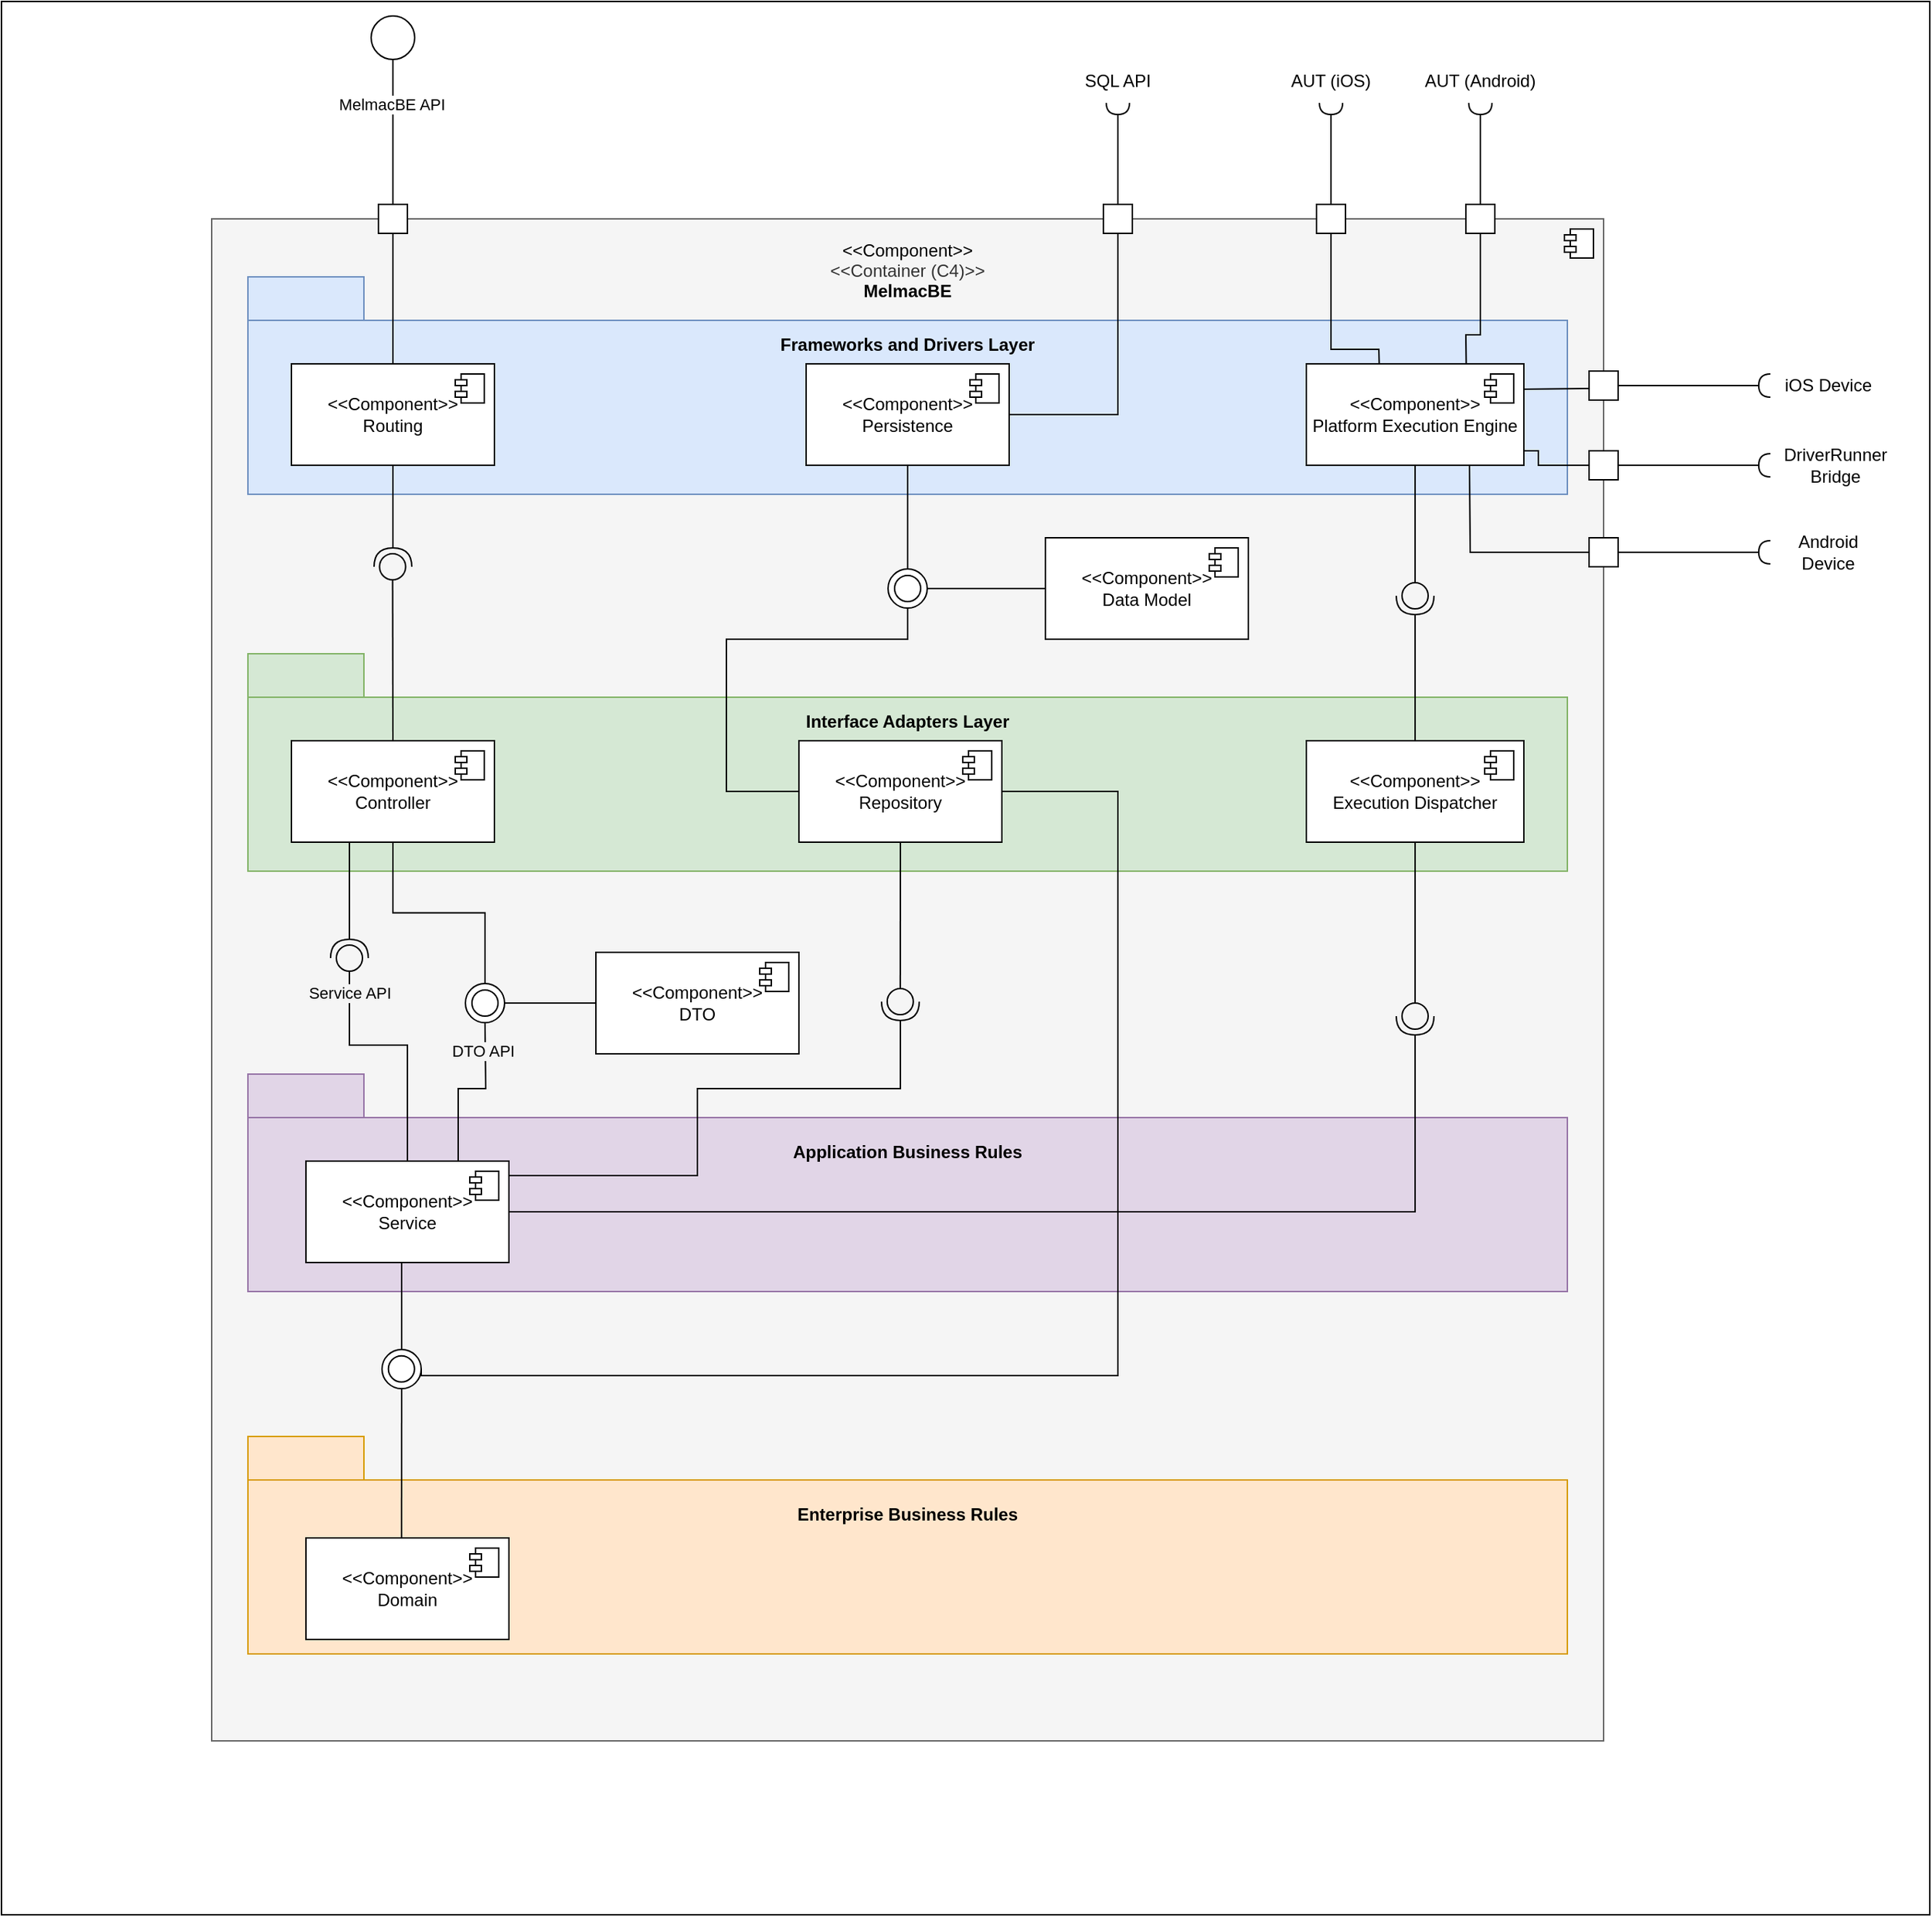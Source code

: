 <mxfile>
    <diagram name="Página-1" id="oDKx01zZ5vxRKA5znKhv">
        <mxGraphModel dx="2054" dy="779" grid="1" gridSize="10" guides="1" tooltips="1" connect="1" arrows="1" fold="1" page="1" pageScale="1" pageWidth="827" pageHeight="1169" math="0" shadow="0">
            <root>
                <mxCell id="0"/>
                <mxCell id="2" value="Untitled Layer" parent="0"/>
                <mxCell id="3" value="" style="rounded=0;whiteSpace=wrap;html=1;" parent="2" vertex="1">
                    <mxGeometry x="350" y="270" width="120" height="60" as="geometry"/>
                </mxCell>
                <mxCell id="4" value="" style="rounded=0;whiteSpace=wrap;html=1;" parent="2" vertex="1">
                    <mxGeometry x="350" y="270" width="120" height="60" as="geometry"/>
                </mxCell>
                <mxCell id="5" value="" style="rounded=0;whiteSpace=wrap;html=1;" parent="2" vertex="1">
                    <mxGeometry x="350" y="270" width="120" height="60" as="geometry"/>
                </mxCell>
                <mxCell id="6" value="" style="rounded=0;whiteSpace=wrap;html=1;" parent="2" vertex="1">
                    <mxGeometry x="-100" y="10" width="1330" height="1320" as="geometry"/>
                </mxCell>
                <mxCell id="18" value="" style="ellipse;whiteSpace=wrap;html=1;aspect=fixed;" parent="2" vertex="1">
                    <mxGeometry x="348" y="925" width="35" height="35" as="geometry"/>
                </mxCell>
                <mxCell id="51" value="" style="swimlane;startSize=0;" parent="2" vertex="1">
                    <mxGeometry x="540" y="350" width="200" height="200" as="geometry"/>
                </mxCell>
                <mxCell id="1" parent="0"/>
                <mxCell id="-gaBI5YNp0DLK8B5nc4l-1" value="&lt;font style=&quot;color: rgb(0, 0, 0);&quot;&gt;&amp;lt;&amp;lt;Component&amp;gt;&amp;gt;&lt;/font&gt;&lt;div&gt;&amp;lt;&amp;lt;Container (C4)&amp;gt;&amp;gt;&lt;/div&gt;&lt;div&gt;&lt;b&gt;&lt;font style=&quot;color: rgb(0, 0, 0);&quot;&gt;MelmacBE&lt;/font&gt;&lt;/b&gt;&lt;/div&gt;&lt;div&gt;&lt;br&gt;&lt;/div&gt;&lt;div&gt;&lt;br&gt;&lt;/div&gt;&lt;div&gt;&lt;br&gt;&lt;/div&gt;&lt;div&gt;&lt;br&gt;&lt;/div&gt;&lt;div&gt;&lt;br&gt;&lt;/div&gt;&lt;div&gt;&lt;br&gt;&lt;/div&gt;&lt;div&gt;&lt;br&gt;&lt;/div&gt;&lt;div&gt;&lt;br&gt;&lt;/div&gt;&lt;div&gt;&lt;br&gt;&lt;/div&gt;&lt;div&gt;&lt;br&gt;&lt;/div&gt;&lt;div&gt;&lt;br&gt;&lt;/div&gt;&lt;div&gt;&lt;br&gt;&lt;/div&gt;&lt;div&gt;&lt;br&gt;&lt;/div&gt;&lt;div&gt;&lt;br&gt;&lt;/div&gt;&lt;div&gt;&lt;br&gt;&lt;/div&gt;&lt;div&gt;&lt;br&gt;&lt;/div&gt;&lt;div&gt;&lt;br&gt;&lt;/div&gt;&lt;div&gt;&lt;br&gt;&lt;/div&gt;&lt;div&gt;&lt;br&gt;&lt;/div&gt;&lt;div&gt;&lt;br&gt;&lt;/div&gt;&lt;div&gt;&lt;br&gt;&lt;/div&gt;&lt;div&gt;&lt;br&gt;&lt;/div&gt;&lt;div&gt;&lt;br&gt;&lt;/div&gt;&lt;div&gt;&lt;br&gt;&lt;/div&gt;&lt;div&gt;&lt;br&gt;&lt;/div&gt;&lt;div&gt;&lt;br&gt;&lt;/div&gt;&lt;div&gt;&lt;br&gt;&lt;/div&gt;&lt;div&gt;&lt;br&gt;&lt;/div&gt;&lt;div&gt;&lt;br&gt;&lt;/div&gt;&lt;div&gt;&lt;br&gt;&lt;/div&gt;&lt;div&gt;&lt;br&gt;&lt;/div&gt;&lt;div&gt;&lt;br&gt;&lt;/div&gt;&lt;div&gt;&lt;br&gt;&lt;/div&gt;&lt;div&gt;&lt;br&gt;&lt;/div&gt;&lt;div&gt;&lt;br&gt;&lt;/div&gt;&lt;div&gt;&lt;br&gt;&lt;/div&gt;&lt;div&gt;&lt;br&gt;&lt;/div&gt;&lt;div&gt;&lt;br&gt;&lt;/div&gt;&lt;div&gt;&lt;br&gt;&lt;/div&gt;&lt;div&gt;&lt;br&gt;&lt;/div&gt;&lt;div&gt;&lt;br&gt;&lt;/div&gt;&lt;div&gt;&lt;br&gt;&lt;/div&gt;&lt;div&gt;&lt;br&gt;&lt;/div&gt;&lt;div&gt;&lt;br&gt;&lt;/div&gt;&lt;div&gt;&lt;br&gt;&lt;/div&gt;&lt;div&gt;&lt;br&gt;&lt;/div&gt;&lt;div&gt;&lt;br&gt;&lt;/div&gt;&lt;div&gt;&lt;br&gt;&lt;/div&gt;&lt;div&gt;&lt;br&gt;&lt;/div&gt;&lt;div&gt;&lt;br&gt;&lt;/div&gt;&lt;div&gt;&lt;br&gt;&lt;/div&gt;&lt;div&gt;&lt;br&gt;&lt;/div&gt;&lt;div&gt;&lt;br&gt;&lt;/div&gt;&lt;div&gt;&lt;br&gt;&lt;/div&gt;&lt;div&gt;&lt;br&gt;&lt;/div&gt;&lt;div&gt;&lt;br&gt;&lt;/div&gt;&lt;div&gt;&lt;br&gt;&lt;/div&gt;&lt;div&gt;&lt;br&gt;&lt;/div&gt;&lt;div&gt;&lt;br&gt;&lt;/div&gt;&lt;div&gt;&lt;br&gt;&lt;/div&gt;&lt;div&gt;&lt;br&gt;&lt;/div&gt;&lt;div&gt;&lt;br&gt;&lt;/div&gt;&lt;div&gt;&lt;br&gt;&lt;/div&gt;&lt;div&gt;&lt;br&gt;&lt;/div&gt;&lt;div&gt;&lt;br&gt;&lt;/div&gt;&lt;div&gt;&lt;br&gt;&lt;/div&gt;&lt;div&gt;&lt;br&gt;&lt;/div&gt;&lt;div&gt;&lt;br&gt;&lt;/div&gt;" style="html=1;dropTarget=0;whiteSpace=wrap;fillColor=#f5f5f5;strokeColor=#666666;fontColor=#333333;labelBackgroundColor=light-dark(#f5f5f5, #ededed);" parent="1" vertex="1">
                    <mxGeometry x="45" y="160" width="960" height="1050" as="geometry"/>
                </mxCell>
                <mxCell id="-gaBI5YNp0DLK8B5nc4l-2" value="" style="shape=module;jettyWidth=8;jettyHeight=4;" parent="-gaBI5YNp0DLK8B5nc4l-1" vertex="1">
                    <mxGeometry x="1" width="20" height="20" relative="1" as="geometry">
                        <mxPoint x="-27" y="7" as="offset"/>
                    </mxGeometry>
                </mxCell>
                <mxCell id="-gaBI5YNp0DLK8B5nc4l-3" value="Frameworks and Drivers Layer&lt;div&gt;&lt;br&gt;&lt;/div&gt;&lt;div&gt;&lt;br&gt;&lt;/div&gt;&lt;div&gt;&lt;br&gt;&lt;/div&gt;&lt;div&gt;&lt;br&gt;&lt;/div&gt;&lt;div&gt;&lt;br&gt;&lt;/div&gt;&lt;div&gt;&lt;br&gt;&lt;/div&gt;" style="shape=folder;fontStyle=1;tabWidth=80;tabHeight=30;tabPosition=left;html=1;boundedLbl=1;whiteSpace=wrap;fillColor=#dae8fc;strokeColor=#6c8ebf;" parent="1" vertex="1">
                    <mxGeometry x="70" y="200" width="910" height="150" as="geometry"/>
                </mxCell>
                <mxCell id="-gaBI5YNp0DLK8B5nc4l-4" value="Interface Adapters Layer&lt;div&gt;&lt;br&gt;&lt;/div&gt;&lt;div&gt;&lt;br&gt;&lt;/div&gt;&lt;div&gt;&lt;br&gt;&lt;/div&gt;&lt;div&gt;&lt;br&gt;&lt;/div&gt;&lt;div&gt;&lt;br&gt;&lt;/div&gt;&lt;div&gt;&lt;br&gt;&lt;/div&gt;" style="shape=folder;fontStyle=1;tabWidth=80;tabHeight=30;tabPosition=left;html=1;boundedLbl=1;whiteSpace=wrap;fillColor=#d5e8d4;strokeColor=#82b366;" parent="1" vertex="1">
                    <mxGeometry x="70" y="460" width="910" height="150" as="geometry"/>
                </mxCell>
                <mxCell id="-gaBI5YNp0DLK8B5nc4l-5" value="Application Business Rules&lt;div&gt;&lt;br&gt;&lt;/div&gt;&lt;div&gt;&lt;br&gt;&lt;/div&gt;&lt;div&gt;&lt;br&gt;&lt;/div&gt;&lt;div&gt;&lt;br&gt;&lt;/div&gt;&lt;div&gt;&lt;br&gt;&lt;/div&gt;" style="shape=folder;fontStyle=1;tabWidth=80;tabHeight=30;tabPosition=left;html=1;boundedLbl=1;whiteSpace=wrap;fillColor=#e1d5e7;strokeColor=#9673a6;" parent="1" vertex="1">
                    <mxGeometry x="70" y="750" width="910" height="150" as="geometry"/>
                </mxCell>
                <mxCell id="-gaBI5YNp0DLK8B5nc4l-6" value="Enterprise Business Rules&lt;div&gt;&lt;br&gt;&lt;/div&gt;&lt;div&gt;&lt;br&gt;&lt;/div&gt;&lt;div&gt;&lt;br&gt;&lt;/div&gt;&lt;div&gt;&lt;br&gt;&lt;/div&gt;&lt;div&gt;&lt;br&gt;&lt;/div&gt;" style="shape=folder;fontStyle=1;tabWidth=80;tabHeight=30;tabPosition=left;html=1;boundedLbl=1;whiteSpace=wrap;fillColor=#ffe6cc;strokeColor=#d79b00;" parent="1" vertex="1">
                    <mxGeometry x="70" y="1000" width="910" height="150" as="geometry"/>
                </mxCell>
                <mxCell id="-gaBI5YNp0DLK8B5nc4l-7" value="&amp;lt;&amp;lt;Component&amp;gt;&amp;gt;&lt;div&gt;Routing&lt;/div&gt;" style="html=1;dropTarget=0;whiteSpace=wrap;" parent="1" vertex="1">
                    <mxGeometry x="100" y="260" width="140" height="70" as="geometry"/>
                </mxCell>
                <mxCell id="-gaBI5YNp0DLK8B5nc4l-8" value="" style="shape=module;jettyWidth=8;jettyHeight=4;" parent="-gaBI5YNp0DLK8B5nc4l-7" vertex="1">
                    <mxGeometry x="1" width="20" height="20" relative="1" as="geometry">
                        <mxPoint x="-27" y="7" as="offset"/>
                    </mxGeometry>
                </mxCell>
                <mxCell id="-gaBI5YNp0DLK8B5nc4l-35" style="edgeStyle=orthogonalEdgeStyle;rounded=0;orthogonalLoop=1;jettySize=auto;html=1;endArrow=halfCircle;endFill=0;endSize=11;" parent="1" source="-gaBI5YNp0DLK8B5nc4l-9" edge="1">
                    <mxGeometry relative="1" as="geometry">
                        <Array as="points">
                            <mxPoint x="140" y="640"/>
                            <mxPoint x="140" y="640"/>
                        </Array>
                        <mxPoint x="140" y="670" as="targetPoint"/>
                    </mxGeometry>
                </mxCell>
                <mxCell id="-gaBI5YNp0DLK8B5nc4l-74" style="edgeStyle=orthogonalEdgeStyle;rounded=0;orthogonalLoop=1;jettySize=auto;html=1;entryX=0.5;entryY=0;entryDx=0;entryDy=0;endArrow=none;endFill=0;" parent="1" source="-gaBI5YNp0DLK8B5nc4l-9" target="-gaBI5YNp0DLK8B5nc4l-69" edge="1">
                    <mxGeometry relative="1" as="geometry">
                        <Array as="points"/>
                    </mxGeometry>
                </mxCell>
                <mxCell id="31" style="edgeStyle=none;html=1;exitX=0.5;exitY=0;exitDx=0;exitDy=0;endArrow=oval;endFill=0;endSize=18;" parent="1" source="-gaBI5YNp0DLK8B5nc4l-9" edge="1">
                    <mxGeometry relative="1" as="geometry">
                        <mxPoint x="169.765" y="400" as="targetPoint"/>
                    </mxGeometry>
                </mxCell>
                <mxCell id="-gaBI5YNp0DLK8B5nc4l-9" value="&amp;lt;&amp;lt;Component&amp;gt;&amp;gt;&lt;div&gt;Controller&lt;/div&gt;" style="html=1;dropTarget=0;whiteSpace=wrap;" parent="1" vertex="1">
                    <mxGeometry x="100" y="520" width="140" height="70" as="geometry"/>
                </mxCell>
                <mxCell id="-gaBI5YNp0DLK8B5nc4l-10" value="" style="shape=module;jettyWidth=8;jettyHeight=4;" parent="-gaBI5YNp0DLK8B5nc4l-9" vertex="1">
                    <mxGeometry x="1" width="20" height="20" relative="1" as="geometry">
                        <mxPoint x="-27" y="7" as="offset"/>
                    </mxGeometry>
                </mxCell>
                <mxCell id="-gaBI5YNp0DLK8B5nc4l-64" style="edgeStyle=orthogonalEdgeStyle;rounded=0;orthogonalLoop=1;jettySize=auto;html=1;entryX=0.5;entryY=0;entryDx=0;entryDy=0;endArrow=none;endFill=0;" parent="1" source="-gaBI5YNp0DLK8B5nc4l-11" target="-gaBI5YNp0DLK8B5nc4l-62" edge="1">
                    <mxGeometry relative="1" as="geometry">
                        <Array as="points">
                            <mxPoint x="180" y="880"/>
                            <mxPoint x="356" y="880"/>
                        </Array>
                        <mxPoint x="356.25" y="918.75" as="targetPoint"/>
                    </mxGeometry>
                </mxCell>
                <mxCell id="25" style="edgeStyle=none;html=1;exitX=1;exitY=0.5;exitDx=0;exitDy=0;rounded=0;curved=0;endArrow=halfCircle;endFill=0;endSize=11;" parent="1" source="-gaBI5YNp0DLK8B5nc4l-11" edge="1">
                    <mxGeometry relative="1" as="geometry">
                        <mxPoint x="875" y="710" as="targetPoint"/>
                        <Array as="points">
                            <mxPoint x="875" y="845"/>
                        </Array>
                    </mxGeometry>
                </mxCell>
                <mxCell id="28" style="edgeStyle=none;html=1;exitX=0.5;exitY=0;exitDx=0;exitDy=0;rounded=0;curved=0;endArrow=oval;endFill=0;endSize=18;" parent="1" source="-gaBI5YNp0DLK8B5nc4l-11" edge="1">
                    <mxGeometry relative="1" as="geometry">
                        <mxPoint x="140" y="670" as="targetPoint"/>
                        <Array as="points">
                            <mxPoint x="180" y="730"/>
                            <mxPoint x="140" y="730"/>
                        </Array>
                    </mxGeometry>
                </mxCell>
                <mxCell id="61" value="Service API" style="edgeLabel;html=1;align=center;verticalAlign=middle;resizable=0;points=[];labelBackgroundColor=light-dark(#f5f5f5, #ededed);" parent="28" vertex="1" connectable="0">
                    <mxGeometry x="0.737" relative="1" as="geometry">
                        <mxPoint as="offset"/>
                    </mxGeometry>
                </mxCell>
                <mxCell id="-gaBI5YNp0DLK8B5nc4l-11" value="&amp;lt;&amp;lt;Component&amp;gt;&amp;gt;&lt;div&gt;Service&lt;/div&gt;" style="html=1;dropTarget=0;whiteSpace=wrap;" parent="1" vertex="1">
                    <mxGeometry x="110" y="810" width="140" height="70" as="geometry"/>
                </mxCell>
                <mxCell id="-gaBI5YNp0DLK8B5nc4l-12" value="" style="shape=module;jettyWidth=8;jettyHeight=4;" parent="-gaBI5YNp0DLK8B5nc4l-11" vertex="1">
                    <mxGeometry x="1" width="20" height="20" relative="1" as="geometry">
                        <mxPoint x="-27" y="7" as="offset"/>
                    </mxGeometry>
                </mxCell>
                <mxCell id="-gaBI5YNp0DLK8B5nc4l-13" value="&amp;lt;&amp;lt;Component&amp;gt;&amp;gt;&lt;div&gt;Domain&lt;/div&gt;" style="html=1;dropTarget=0;whiteSpace=wrap;" parent="1" vertex="1">
                    <mxGeometry x="110" y="1070" width="140" height="70" as="geometry"/>
                </mxCell>
                <mxCell id="-gaBI5YNp0DLK8B5nc4l-14" value="" style="shape=module;jettyWidth=8;jettyHeight=4;" parent="-gaBI5YNp0DLK8B5nc4l-13" vertex="1">
                    <mxGeometry x="1" width="20" height="20" relative="1" as="geometry">
                        <mxPoint x="-27" y="7" as="offset"/>
                    </mxGeometry>
                </mxCell>
                <mxCell id="27" style="edgeStyle=none;html=1;exitX=0.5;exitY=1;exitDx=0;exitDy=0;endArrow=oval;endFill=0;endSize=18;" parent="1" source="-gaBI5YNp0DLK8B5nc4l-15" edge="1">
                    <mxGeometry relative="1" as="geometry">
                        <mxPoint x="519.907" y="700" as="targetPoint"/>
                    </mxGeometry>
                </mxCell>
                <mxCell id="44" style="edgeStyle=none;html=1;exitX=0;exitY=0.5;exitDx=0;exitDy=0;entryX=0.5;entryY=1;entryDx=0;entryDy=0;rounded=0;curved=0;endArrow=none;endFill=0;" parent="1" source="-gaBI5YNp0DLK8B5nc4l-15" target="42" edge="1">
                    <mxGeometry relative="1" as="geometry">
                        <Array as="points">
                            <mxPoint x="400" y="555"/>
                            <mxPoint x="400" y="450"/>
                            <mxPoint x="525" y="450"/>
                        </Array>
                    </mxGeometry>
                </mxCell>
                <mxCell id="-gaBI5YNp0DLK8B5nc4l-15" value="&amp;lt;&amp;lt;Component&amp;gt;&amp;gt;&lt;div&gt;Repository&lt;/div&gt;" style="html=1;dropTarget=0;whiteSpace=wrap;" parent="1" vertex="1">
                    <mxGeometry x="450" y="520" width="140" height="70" as="geometry"/>
                </mxCell>
                <mxCell id="-gaBI5YNp0DLK8B5nc4l-16" value="" style="shape=module;jettyWidth=8;jettyHeight=4;" parent="-gaBI5YNp0DLK8B5nc4l-15" vertex="1">
                    <mxGeometry x="1" width="20" height="20" relative="1" as="geometry">
                        <mxPoint x="-27" y="7" as="offset"/>
                    </mxGeometry>
                </mxCell>
                <mxCell id="-gaBI5YNp0DLK8B5nc4l-17" value="&amp;lt;&amp;lt;Component&amp;gt;&amp;gt;&lt;div&gt;DTO&lt;/div&gt;" style="html=1;dropTarget=0;whiteSpace=wrap;" parent="1" vertex="1">
                    <mxGeometry x="310" y="666" width="140" height="70" as="geometry"/>
                </mxCell>
                <mxCell id="-gaBI5YNp0DLK8B5nc4l-18" value="" style="shape=module;jettyWidth=8;jettyHeight=4;" parent="-gaBI5YNp0DLK8B5nc4l-17" vertex="1">
                    <mxGeometry x="1" width="20" height="20" relative="1" as="geometry">
                        <mxPoint x="-27" y="7" as="offset"/>
                    </mxGeometry>
                </mxCell>
                <mxCell id="45" style="edgeStyle=none;html=1;exitX=0.5;exitY=1;exitDx=0;exitDy=0;entryX=0.5;entryY=0;entryDx=0;entryDy=0;rounded=0;curved=0;endArrow=none;endFill=0;" parent="1" source="-gaBI5YNp0DLK8B5nc4l-21" target="42" edge="1">
                    <mxGeometry relative="1" as="geometry"/>
                </mxCell>
                <mxCell id="68" style="edgeStyle=none;html=1;exitX=1;exitY=0.5;exitDx=0;exitDy=0;entryX=0.5;entryY=1;entryDx=0;entryDy=0;rounded=0;curved=0;endArrow=none;endFill=0;" parent="1" source="-gaBI5YNp0DLK8B5nc4l-21" target="55" edge="1">
                    <mxGeometry relative="1" as="geometry">
                        <Array as="points">
                            <mxPoint x="670" y="295"/>
                        </Array>
                    </mxGeometry>
                </mxCell>
                <mxCell id="-gaBI5YNp0DLK8B5nc4l-21" value="&amp;lt;&amp;lt;Component&amp;gt;&amp;gt;&lt;div&gt;Persistence&lt;/div&gt;" style="html=1;dropTarget=0;whiteSpace=wrap;" parent="1" vertex="1">
                    <mxGeometry x="455" y="260" width="140" height="70" as="geometry"/>
                </mxCell>
                <mxCell id="-gaBI5YNp0DLK8B5nc4l-22" value="" style="shape=module;jettyWidth=8;jettyHeight=4;" parent="-gaBI5YNp0DLK8B5nc4l-21" vertex="1">
                    <mxGeometry x="1" width="20" height="20" relative="1" as="geometry">
                        <mxPoint x="-27" y="7" as="offset"/>
                    </mxGeometry>
                </mxCell>
                <mxCell id="-gaBI5YNp0DLK8B5nc4l-24" value="" style="ellipse;whiteSpace=wrap;html=1;align=center;aspect=fixed;fillColor=none;strokeColor=none;resizable=0;perimeter=centerPerimeter;rotatable=0;allowArrows=0;points=[];outlineConnect=1;" parent="1" vertex="1">
                    <mxGeometry x="150" y="410" width="10" height="10" as="geometry"/>
                </mxCell>
                <mxCell id="-gaBI5YNp0DLK8B5nc4l-26" style="edgeStyle=orthogonalEdgeStyle;rounded=0;orthogonalLoop=1;jettySize=auto;html=1;entryX=1;entryY=0.5;entryDx=0;entryDy=0;entryPerimeter=0;endArrow=halfCircle;endFill=0;endSize=11;" parent="1" source="-gaBI5YNp0DLK8B5nc4l-7" edge="1">
                    <mxGeometry relative="1" as="geometry">
                        <mxPoint x="170" y="400" as="targetPoint"/>
                    </mxGeometry>
                </mxCell>
                <mxCell id="-gaBI5YNp0DLK8B5nc4l-42" value="" style="ellipse;whiteSpace=wrap;html=1;align=center;aspect=fixed;fillColor=none;strokeColor=none;resizable=0;perimeter=centerPerimeter;rotatable=0;allowArrows=0;points=[];outlineConnect=1;" parent="1" vertex="1">
                    <mxGeometry x="360" y="970" width="10" height="10" as="geometry"/>
                </mxCell>
                <mxCell id="-gaBI5YNp0DLK8B5nc4l-46" style="edgeStyle=orthogonalEdgeStyle;rounded=0;orthogonalLoop=1;jettySize=auto;html=1;endArrow=halfCircle;endFill=0;endSize=11;" parent="1" source="-gaBI5YNp0DLK8B5nc4l-11" edge="1">
                    <mxGeometry relative="1" as="geometry">
                        <mxPoint x="520" y="700" as="targetPoint"/>
                        <Array as="points">
                            <mxPoint x="380" y="820"/>
                            <mxPoint x="380" y="760"/>
                            <mxPoint x="520" y="760"/>
                        </Array>
                    </mxGeometry>
                </mxCell>
                <mxCell id="-gaBI5YNp0DLK8B5nc4l-62" value="" style="ellipse;whiteSpace=wrap;html=1;aspect=fixed;" parent="1" vertex="1">
                    <mxGeometry x="162.5" y="940" width="27" height="27" as="geometry"/>
                </mxCell>
                <mxCell id="-gaBI5YNp0DLK8B5nc4l-67" style="edgeStyle=orthogonalEdgeStyle;rounded=0;orthogonalLoop=1;jettySize=auto;html=1;entryX=1;entryY=0.5;entryDx=0;entryDy=0;endArrow=none;endFill=0;exitX=1;exitY=0.5;exitDx=0;exitDy=0;" parent="1" source="-gaBI5YNp0DLK8B5nc4l-62" target="-gaBI5YNp0DLK8B5nc4l-15" edge="1">
                    <mxGeometry relative="1" as="geometry">
                        <mxPoint x="370.0" y="932.55" as="sourcePoint"/>
                        <Array as="points">
                            <mxPoint x="670" y="958"/>
                            <mxPoint x="670" y="555"/>
                        </Array>
                    </mxGeometry>
                </mxCell>
                <mxCell id="32" style="edgeStyle=none;html=1;exitX=0.5;exitY=1;exitDx=0;exitDy=0;entryX=0.75;entryY=0;entryDx=0;entryDy=0;endArrow=none;endFill=0;rounded=0;curved=0;" parent="1" source="-gaBI5YNp0DLK8B5nc4l-69" target="-gaBI5YNp0DLK8B5nc4l-11" edge="1">
                    <mxGeometry relative="1" as="geometry">
                        <Array as="points">
                            <mxPoint x="234" y="760"/>
                            <mxPoint x="215" y="760"/>
                        </Array>
                    </mxGeometry>
                </mxCell>
                <mxCell id="60" value="&lt;span&gt;DTO API&lt;/span&gt;" style="edgeLabel;html=1;align=center;verticalAlign=middle;resizable=0;points=[];labelBackgroundColor=light-dark(#f5f5f5, #ededed);" parent="32" vertex="1" connectable="0">
                    <mxGeometry x="-0.666" y="-2" relative="1" as="geometry">
                        <mxPoint as="offset"/>
                    </mxGeometry>
                </mxCell>
                <mxCell id="34" style="edgeStyle=none;html=1;exitX=1;exitY=0.5;exitDx=0;exitDy=0;entryX=0;entryY=0.5;entryDx=0;entryDy=0;rounded=0;curved=0;endArrow=none;endFill=0;" parent="1" source="-gaBI5YNp0DLK8B5nc4l-69" target="-gaBI5YNp0DLK8B5nc4l-17" edge="1">
                    <mxGeometry relative="1" as="geometry">
                        <Array as="points">
                            <mxPoint x="280" y="701"/>
                        </Array>
                    </mxGeometry>
                </mxCell>
                <mxCell id="-gaBI5YNp0DLK8B5nc4l-69" value="" style="ellipse;whiteSpace=wrap;html=1;aspect=fixed;" parent="1" vertex="1">
                    <mxGeometry x="220" y="687.5" width="27" height="27" as="geometry"/>
                </mxCell>
                <mxCell id="-gaBI5YNp0DLK8B5nc4l-70" value="" style="ellipse;whiteSpace=wrap;html=1;aspect=fixed;" parent="1" vertex="1">
                    <mxGeometry x="224.5" y="692" width="18" height="18" as="geometry"/>
                </mxCell>
                <mxCell id="-gaBI5YNp0DLK8B5nc4l-92" style="edgeStyle=orthogonalEdgeStyle;rounded=0;orthogonalLoop=1;jettySize=auto;html=1;endArrow=none;endFill=0;entryX=0.5;entryY=0;entryDx=0;entryDy=0;" parent="1" source="-gaBI5YNp0DLK8B5nc4l-88" target="54" edge="1">
                    <mxGeometry relative="1" as="geometry">
                        <Array as="points"/>
                        <mxPoint x="170" y="140" as="targetPoint"/>
                    </mxGeometry>
                </mxCell>
                <mxCell id="-gaBI5YNp0DLK8B5nc4l-94" value="MelmacBE API" style="edgeLabel;html=1;align=center;verticalAlign=middle;resizable=0;points=[];" parent="-gaBI5YNp0DLK8B5nc4l-92" vertex="1" connectable="0">
                    <mxGeometry x="-0.802" y="-1" relative="1" as="geometry">
                        <mxPoint y="21" as="offset"/>
                    </mxGeometry>
                </mxCell>
                <mxCell id="-gaBI5YNp0DLK8B5nc4l-88" value="" style="ellipse;whiteSpace=wrap;html=1;aspect=fixed;" parent="1" vertex="1">
                    <mxGeometry x="155" y="20" width="30" height="30" as="geometry"/>
                </mxCell>
                <mxCell id="-gaBI5YNp0DLK8B5nc4l-93" style="edgeStyle=orthogonalEdgeStyle;rounded=0;orthogonalLoop=1;jettySize=auto;html=1;entryX=0.5;entryY=0;entryDx=0;entryDy=0;endArrow=none;endFill=0;exitX=0.5;exitY=1;exitDx=0;exitDy=0;" parent="1" source="54" target="-gaBI5YNp0DLK8B5nc4l-7" edge="1">
                    <mxGeometry relative="1" as="geometry">
                        <mxPoint x="170" y="190" as="sourcePoint"/>
                    </mxGeometry>
                </mxCell>
                <mxCell id="19" value="" style="ellipse;whiteSpace=wrap;html=1;aspect=fixed;" parent="1" vertex="1">
                    <mxGeometry x="166.88" y="944.38" width="18" height="18" as="geometry"/>
                </mxCell>
                <mxCell id="26" style="edgeStyle=none;html=1;exitX=0.5;exitY=1;exitDx=0;exitDy=0;endArrow=oval;endFill=0;endSize=18;" parent="1" source="20" edge="1">
                    <mxGeometry relative="1" as="geometry">
                        <mxPoint x="875" y="710" as="targetPoint"/>
                    </mxGeometry>
                </mxCell>
                <mxCell id="20" value="&amp;lt;&amp;lt;Component&amp;gt;&amp;gt;&lt;div&gt;Execution Dispatcher&lt;/div&gt;" style="html=1;dropTarget=0;whiteSpace=wrap;" parent="1" vertex="1">
                    <mxGeometry x="800" y="520" width="150" height="70" as="geometry"/>
                </mxCell>
                <mxCell id="21" value="" style="shape=module;jettyWidth=8;jettyHeight=4;" parent="20" vertex="1">
                    <mxGeometry x="1" width="20" height="20" relative="1" as="geometry">
                        <mxPoint x="-27" y="7" as="offset"/>
                    </mxGeometry>
                </mxCell>
                <mxCell id="36" style="edgeStyle=none;html=1;exitX=0.5;exitY=1;exitDx=0;exitDy=0;endArrow=oval;endFill=0;endSize=18;" parent="1" source="22" edge="1">
                    <mxGeometry relative="1" as="geometry">
                        <mxPoint x="875" y="420" as="targetPoint"/>
                    </mxGeometry>
                </mxCell>
                <mxCell id="67" style="edgeStyle=none;html=1;exitX=0.75;exitY=1;exitDx=0;exitDy=0;entryX=0;entryY=0.5;entryDx=0;entryDy=0;rounded=0;curved=0;endArrow=none;endFill=0;" parent="1" source="22" target="59" edge="1">
                    <mxGeometry relative="1" as="geometry">
                        <Array as="points">
                            <mxPoint x="913" y="390"/>
                        </Array>
                    </mxGeometry>
                </mxCell>
                <mxCell id="69" style="edgeStyle=none;html=1;exitX=0.335;exitY=0;exitDx=0;exitDy=0;entryX=0.5;entryY=1;entryDx=0;entryDy=0;rounded=0;curved=0;endArrow=none;endFill=0;jumpSize=7;exitPerimeter=0;" parent="1" source="22" target="56" edge="1">
                    <mxGeometry relative="1" as="geometry">
                        <Array as="points">
                            <mxPoint x="850" y="250"/>
                            <mxPoint x="817" y="250"/>
                            <mxPoint x="817" y="240"/>
                        </Array>
                    </mxGeometry>
                </mxCell>
                <mxCell id="70" style="edgeStyle=none;html=1;exitX=0.735;exitY=0.008;exitDx=0;exitDy=0;entryX=0.5;entryY=1;entryDx=0;entryDy=0;rounded=0;curved=0;exitPerimeter=0;endArrow=none;endFill=0;" parent="1" source="22" target="57" edge="1">
                    <mxGeometry relative="1" as="geometry">
                        <Array as="points">
                            <mxPoint x="910" y="240"/>
                            <mxPoint x="920" y="240"/>
                        </Array>
                    </mxGeometry>
                </mxCell>
                <mxCell id="86" style="edgeStyle=none;html=1;exitX=0.999;exitY=0.857;exitDx=0;exitDy=0;entryX=0;entryY=0.5;entryDx=0;entryDy=0;rounded=0;curved=0;exitPerimeter=0;endArrow=none;endFill=0;" parent="1" source="22" target="85" edge="1">
                    <mxGeometry relative="1" as="geometry">
                        <Array as="points">
                            <mxPoint x="960" y="320"/>
                            <mxPoint x="960" y="330"/>
                            <mxPoint x="970" y="330"/>
                        </Array>
                    </mxGeometry>
                </mxCell>
                <mxCell id="22" value="&amp;lt;&amp;lt;Component&amp;gt;&amp;gt;&lt;div&gt;Platform Execution Engine&lt;/div&gt;" style="html=1;dropTarget=0;whiteSpace=wrap;" parent="1" vertex="1">
                    <mxGeometry x="800" y="260" width="150" height="70" as="geometry"/>
                </mxCell>
                <mxCell id="23" value="" style="shape=module;jettyWidth=8;jettyHeight=4;" parent="22" vertex="1">
                    <mxGeometry x="1" width="20" height="20" relative="1" as="geometry">
                        <mxPoint x="-27" y="7" as="offset"/>
                    </mxGeometry>
                </mxCell>
                <mxCell id="35" style="edgeStyle=none;html=1;exitX=0.5;exitY=0;exitDx=0;exitDy=0;endArrow=halfCircle;endFill=0;endSize=11;" parent="1" source="20" edge="1">
                    <mxGeometry relative="1" as="geometry">
                        <mxPoint x="875" y="420" as="targetPoint"/>
                    </mxGeometry>
                </mxCell>
                <mxCell id="48" style="edgeStyle=none;html=1;exitX=1;exitY=0.5;exitDx=0;exitDy=0;entryX=0;entryY=0.5;entryDx=0;entryDy=0;endArrow=none;endFill=0;rounded=0;curved=0;" parent="1" source="42" target="46" edge="1">
                    <mxGeometry relative="1" as="geometry"/>
                </mxCell>
                <mxCell id="42" value="" style="ellipse;whiteSpace=wrap;html=1;aspect=fixed;" parent="1" vertex="1">
                    <mxGeometry x="511.5" y="401.5" width="27" height="27" as="geometry"/>
                </mxCell>
                <mxCell id="43" value="" style="ellipse;whiteSpace=wrap;html=1;aspect=fixed;" parent="1" vertex="1">
                    <mxGeometry x="516" y="406" width="18" height="18" as="geometry"/>
                </mxCell>
                <mxCell id="46" value="&amp;lt;&amp;lt;Component&amp;gt;&amp;gt;&lt;div&gt;Data Model&lt;/div&gt;" style="html=1;dropTarget=0;whiteSpace=wrap;" parent="1" vertex="1">
                    <mxGeometry x="620" y="380" width="140" height="70" as="geometry"/>
                </mxCell>
                <mxCell id="47" value="" style="shape=module;jettyWidth=8;jettyHeight=4;" parent="46" vertex="1">
                    <mxGeometry x="1" width="20" height="20" relative="1" as="geometry">
                        <mxPoint x="-27" y="7" as="offset"/>
                    </mxGeometry>
                </mxCell>
                <mxCell id="50" style="edgeStyle=none;html=1;exitX=0.5;exitY=1;exitDx=0;exitDy=0;entryX=0.471;entryY=0;entryDx=0;entryDy=0;entryPerimeter=0;rounded=0;curved=0;endArrow=none;endFill=0;" parent="1" source="-gaBI5YNp0DLK8B5nc4l-62" target="-gaBI5YNp0DLK8B5nc4l-13" edge="1">
                    <mxGeometry relative="1" as="geometry"/>
                </mxCell>
                <mxCell id="54" value="" style="rounded=0;whiteSpace=wrap;html=1;" parent="1" vertex="1">
                    <mxGeometry x="160" y="150" width="20" height="20" as="geometry"/>
                </mxCell>
                <mxCell id="71" style="edgeStyle=none;html=1;exitX=0.5;exitY=0;exitDx=0;exitDy=0;endArrow=halfCircle;endFill=0;entryX=0.5;entryY=1;entryDx=0;entryDy=0;" parent="1" source="55" target="72" edge="1">
                    <mxGeometry relative="1" as="geometry"/>
                </mxCell>
                <mxCell id="55" value="" style="rounded=0;whiteSpace=wrap;html=1;" parent="1" vertex="1">
                    <mxGeometry x="660" y="150" width="20" height="20" as="geometry"/>
                </mxCell>
                <mxCell id="78" style="edgeStyle=none;html=1;exitX=0.5;exitY=0;exitDx=0;exitDy=0;entryX=0.5;entryY=1;entryDx=0;entryDy=0;endArrow=halfCircle;endFill=0;" parent="1" source="56" target="77" edge="1">
                    <mxGeometry relative="1" as="geometry"/>
                </mxCell>
                <mxCell id="56" value="" style="rounded=0;whiteSpace=wrap;html=1;" parent="1" vertex="1">
                    <mxGeometry x="807" y="150" width="20" height="20" as="geometry"/>
                </mxCell>
                <mxCell id="80" style="edgeStyle=none;html=1;exitX=0.5;exitY=0;exitDx=0;exitDy=0;entryX=0.5;entryY=1;entryDx=0;entryDy=0;endArrow=halfCircle;endFill=0;" parent="1" source="57" target="79" edge="1">
                    <mxGeometry relative="1" as="geometry"/>
                </mxCell>
                <mxCell id="57" value="" style="rounded=0;whiteSpace=wrap;html=1;" parent="1" vertex="1">
                    <mxGeometry x="910" y="150" width="20" height="20" as="geometry"/>
                </mxCell>
                <mxCell id="84" style="edgeStyle=none;html=1;exitX=1;exitY=0.5;exitDx=0;exitDy=0;entryX=0;entryY=0.5;entryDx=0;entryDy=0;endArrow=halfCircle;endFill=0;" parent="1" source="58" target="81" edge="1">
                    <mxGeometry relative="1" as="geometry"/>
                </mxCell>
                <mxCell id="58" value="" style="rounded=0;whiteSpace=wrap;html=1;" parent="1" vertex="1">
                    <mxGeometry x="995" y="265" width="20" height="20" as="geometry"/>
                </mxCell>
                <mxCell id="83" style="edgeStyle=none;html=1;exitX=1;exitY=0.5;exitDx=0;exitDy=0;entryX=0;entryY=0.5;entryDx=0;entryDy=0;endArrow=halfCircle;endFill=0;" parent="1" source="59" target="82" edge="1">
                    <mxGeometry relative="1" as="geometry"/>
                </mxCell>
                <mxCell id="59" value="" style="rounded=0;whiteSpace=wrap;html=1;" parent="1" vertex="1">
                    <mxGeometry x="995" y="380" width="20" height="20" as="geometry"/>
                </mxCell>
                <mxCell id="63" style="edgeStyle=none;html=1;exitX=1;exitY=0.25;exitDx=0;exitDy=0;entryX=-0.003;entryY=0.603;entryDx=0;entryDy=0;entryPerimeter=0;endArrow=none;endFill=0;" parent="1" source="22" target="58" edge="1">
                    <mxGeometry relative="1" as="geometry"/>
                </mxCell>
                <mxCell id="72" value="SQL API" style="text;html=1;align=center;verticalAlign=middle;whiteSpace=wrap;rounded=0;" parent="1" vertex="1">
                    <mxGeometry x="630" y="50" width="80" height="30" as="geometry"/>
                </mxCell>
                <mxCell id="77" value="AUT (iOS)" style="text;html=1;align=center;verticalAlign=middle;whiteSpace=wrap;rounded=0;" parent="1" vertex="1">
                    <mxGeometry x="777" y="50" width="80" height="30" as="geometry"/>
                </mxCell>
                <mxCell id="79" value="AUT (Android)" style="text;html=1;align=center;verticalAlign=middle;whiteSpace=wrap;rounded=0;" parent="1" vertex="1">
                    <mxGeometry x="880" y="50" width="80" height="30" as="geometry"/>
                </mxCell>
                <mxCell id="81" value="iOS Device" style="text;html=1;align=center;verticalAlign=middle;whiteSpace=wrap;rounded=0;" parent="1" vertex="1">
                    <mxGeometry x="1120" y="260" width="80" height="30" as="geometry"/>
                </mxCell>
                <mxCell id="82" value="Android Device" style="text;html=1;align=center;verticalAlign=middle;whiteSpace=wrap;rounded=0;" parent="1" vertex="1">
                    <mxGeometry x="1120" y="375" width="80" height="30" as="geometry"/>
                </mxCell>
                <mxCell id="88" style="edgeStyle=none;html=1;exitX=1;exitY=0.5;exitDx=0;exitDy=0;entryX=0;entryY=0.5;entryDx=0;entryDy=0;endArrow=halfCircle;endFill=0;" parent="1" source="85" target="87" edge="1">
                    <mxGeometry relative="1" as="geometry"/>
                </mxCell>
                <mxCell id="85" value="" style="rounded=0;whiteSpace=wrap;html=1;" parent="1" vertex="1">
                    <mxGeometry x="995" y="320" width="20" height="20" as="geometry"/>
                </mxCell>
                <mxCell id="87" value="DriverRunner Bridge" style="text;html=1;align=center;verticalAlign=middle;whiteSpace=wrap;rounded=0;" parent="1" vertex="1">
                    <mxGeometry x="1120" y="315" width="90" height="30" as="geometry"/>
                </mxCell>
            </root>
        </mxGraphModel>
    </diagram>
</mxfile>